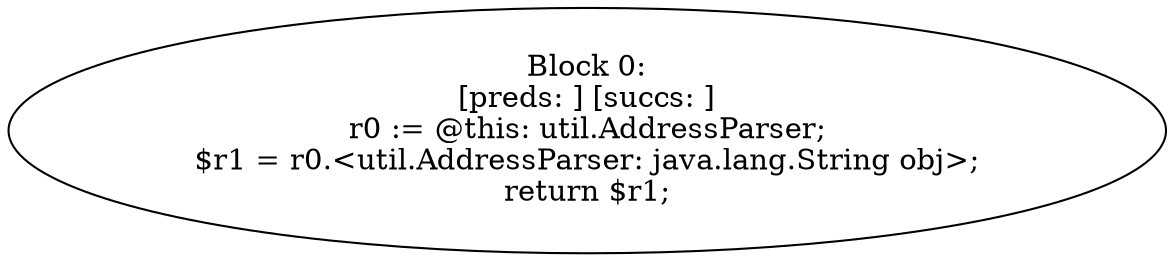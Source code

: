 digraph "unitGraph" {
    "Block 0:
[preds: ] [succs: ]
r0 := @this: util.AddressParser;
$r1 = r0.<util.AddressParser: java.lang.String obj>;
return $r1;
"
}
